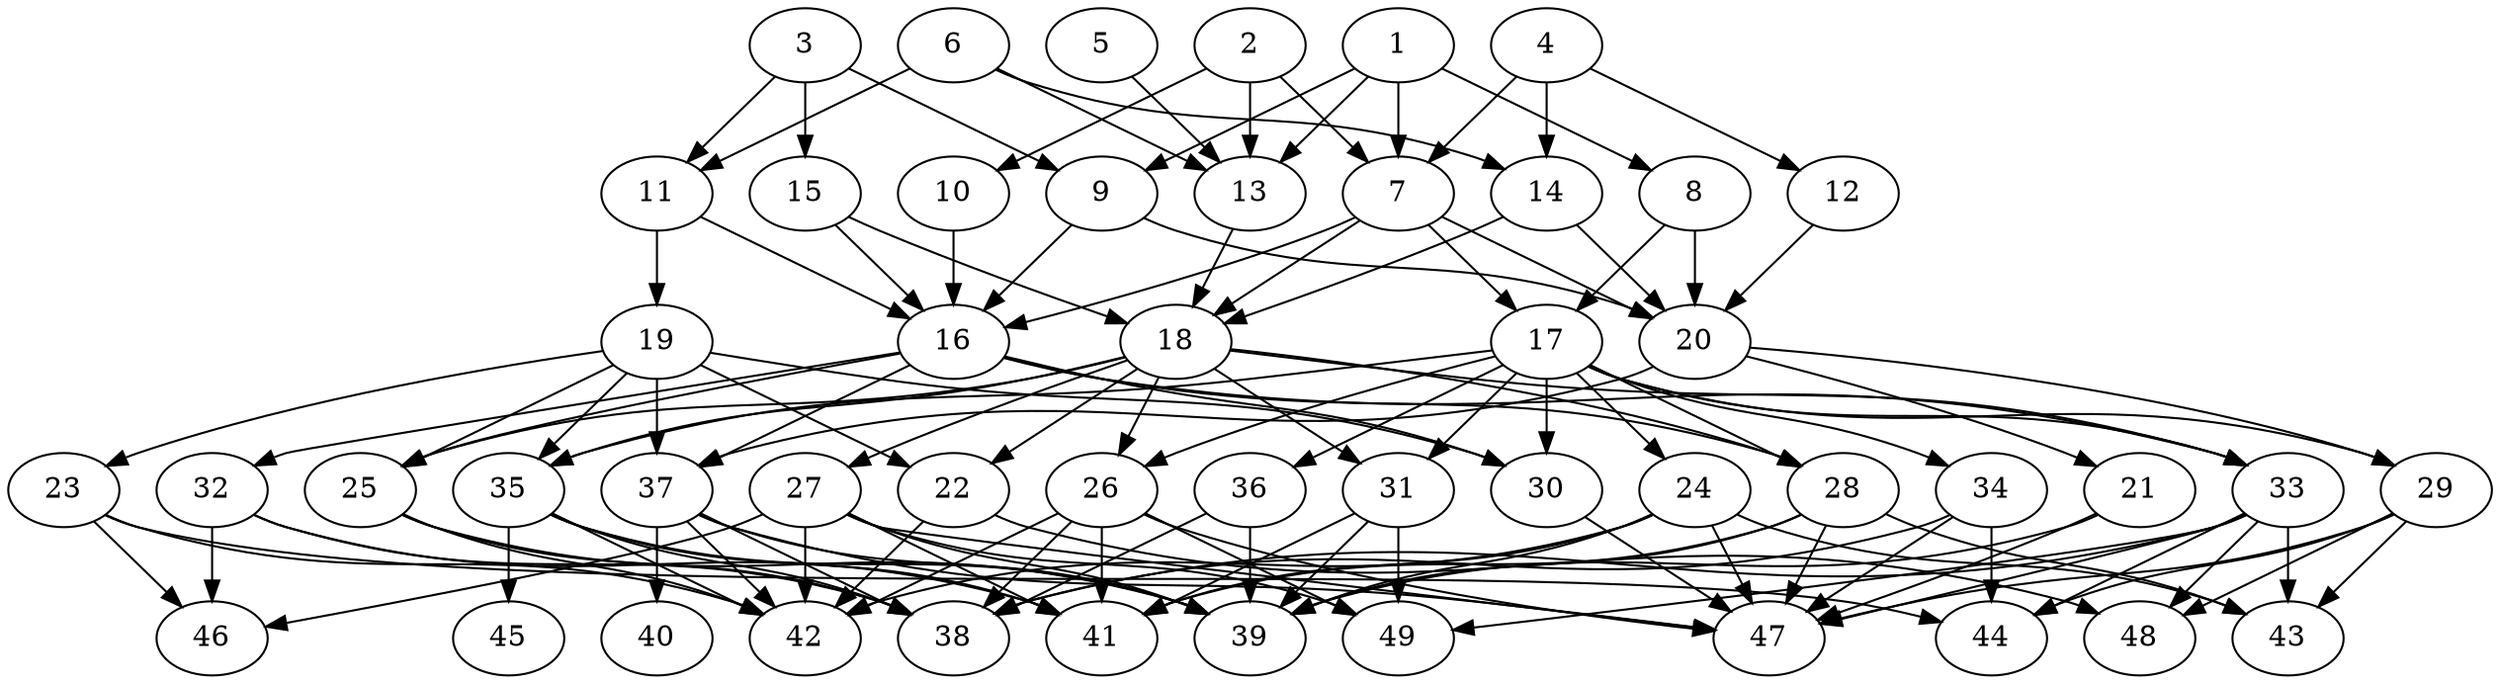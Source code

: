 // DAG (tier=3-complex, mode=compute, n=49, ccr=0.469, fat=0.715, density=0.607, regular=0.285, jump=0.253, mindata=1048576, maxdata=16777216)
// DAG automatically generated by daggen at Sun Aug 24 16:33:34 2025
// /home/ermia/Project/Environments/daggen/bin/daggen --dot --ccr 0.469 --fat 0.715 --regular 0.285 --density 0.607 --jump 0.253 --mindata 1048576 --maxdata 16777216 -n 49 
digraph G {
  1 [size="1186617345200082", alpha="0.09", expect_size="593308672600041"]
  1 -> 7 [size ="61925450842112"]
  1 -> 8 [size ="61925450842112"]
  1 -> 9 [size ="61925450842112"]
  1 -> 13 [size ="61925450842112"]
  2 [size="2841546783573495775232", alpha="0.12", expect_size="1420773391786747887616"]
  2 -> 7 [size ="1604943916040192"]
  2 -> 10 [size ="1604943916040192"]
  2 -> 13 [size ="1604943916040192"]
  3 [size="104431994972623968", alpha="0.04", expect_size="52215997486311984"]
  3 -> 9 [size ="2086451835568128"]
  3 -> 11 [size ="2086451835568128"]
  3 -> 15 [size ="2086451835568128"]
  4 [size="110404171282490112", alpha="0.12", expect_size="55202085641245056"]
  4 -> 7 [size ="1743571241664512"]
  4 -> 12 [size ="1743571241664512"]
  4 -> 14 [size ="1743571241664512"]
  5 [size="81054068088640176", alpha="0.14", expect_size="40527034044320088"]
  5 -> 13 [size ="93972617756672"]
  6 [size="1228486416805025284096", alpha="0.10", expect_size="614243208402512642048"]
  6 -> 11 [size ="917635541762048"]
  6 -> 13 [size ="917635541762048"]
  6 -> 14 [size ="917635541762048"]
  7 [size="741928635612853120", alpha="0.03", expect_size="370964317806426560"]
  7 -> 16 [size ="1916488436940800"]
  7 -> 17 [size ="1916488436940800"]
  7 -> 18 [size ="1916488436940800"]
  7 -> 20 [size ="1916488436940800"]
  8 [size="6754527279226814464", alpha="0.03", expect_size="3377263639613407232"]
  8 -> 17 [size ="28585993699328"]
  8 -> 20 [size ="28585993699328"]
  9 [size="446527984901036800", alpha="0.03", expect_size="223263992450518400"]
  9 -> 16 [size ="269969975672832"]
  9 -> 20 [size ="269969975672832"]
  10 [size="2212448870334464000000", alpha="0.14", expect_size="1106224435167232000000"]
  10 -> 16 [size ="1358330593280000"]
  11 [size="1012764327475289260032", alpha="0.09", expect_size="506382163737644630016"]
  11 -> 16 [size ="806793240379392"]
  11 -> 19 [size ="806793240379392"]
  12 [size="39919779446098456", alpha="0.05", expect_size="19959889723049228"]
  12 -> 20 [size ="47676284469248"]
  13 [size="452260442747137163264", alpha="0.01", expect_size="226130221373568581632"]
  13 -> 18 [size ="471356017737728"]
  14 [size="19467722291347344", alpha="0.06", expect_size="9733861145673672"]
  14 -> 18 [size ="435832343232512"]
  14 -> 20 [size ="435832343232512"]
  15 [size="1472455053037010944000", alpha="0.14", expect_size="736227526518505472000"]
  15 -> 16 [size ="1035423501516800"]
  15 -> 18 [size ="1035423501516800"]
  16 [size="3152676504614258", alpha="0.10", expect_size="1576338252307129"]
  16 -> 25 [size ="123244497600512"]
  16 -> 28 [size ="123244497600512"]
  16 -> 30 [size ="123244497600512"]
  16 -> 32 [size ="123244497600512"]
  16 -> 33 [size ="123244497600512"]
  16 -> 37 [size ="123244497600512"]
  17 [size="2710011099473061888", alpha="0.12", expect_size="1355005549736530944"]
  17 -> 24 [size ="1585048587337728"]
  17 -> 26 [size ="1585048587337728"]
  17 -> 28 [size ="1585048587337728"]
  17 -> 29 [size ="1585048587337728"]
  17 -> 30 [size ="1585048587337728"]
  17 -> 31 [size ="1585048587337728"]
  17 -> 33 [size ="1585048587337728"]
  17 -> 34 [size ="1585048587337728"]
  17 -> 35 [size ="1585048587337728"]
  17 -> 36 [size ="1585048587337728"]
  18 [size="8602165105044344", alpha="0.18", expect_size="4301082552522172"]
  18 -> 22 [size ="297277243523072"]
  18 -> 25 [size ="297277243523072"]
  18 -> 26 [size ="297277243523072"]
  18 -> 27 [size ="297277243523072"]
  18 -> 28 [size ="297277243523072"]
  18 -> 31 [size ="297277243523072"]
  18 -> 33 [size ="297277243523072"]
  18 -> 35 [size ="297277243523072"]
  19 [size="616840969987427401728", alpha="0.11", expect_size="308420484993713700864"]
  19 -> 22 [size ="579702884401152"]
  19 -> 23 [size ="579702884401152"]
  19 -> 25 [size ="579702884401152"]
  19 -> 30 [size ="579702884401152"]
  19 -> 35 [size ="579702884401152"]
  19 -> 37 [size ="579702884401152"]
  20 [size="476763187419059060736", alpha="0.17", expect_size="238381593709529530368"]
  20 -> 21 [size ="488230751305728"]
  20 -> 29 [size ="488230751305728"]
  20 -> 37 [size ="488230751305728"]
  21 [size="943651273254935936", alpha="0.16", expect_size="471825636627467968"]
  21 -> 39 [size ="420728318984192"]
  21 -> 47 [size ="420728318984192"]
  22 [size="372094609611582078976", alpha="0.01", expect_size="186047304805791039488"]
  22 -> 42 [size ="413865196126208"]
  22 -> 48 [size ="413865196126208"]
  23 [size="679392531514916864000", alpha="0.14", expect_size="339696265757458432000"]
  23 -> 42 [size ="618259074252800"]
  23 -> 44 [size ="618259074252800"]
  23 -> 46 [size ="618259074252800"]
  24 [size="3839435931979438080", alpha="0.15", expect_size="1919717965989719040"]
  24 -> 39 [size ="1855611503378432"]
  24 -> 41 [size ="1855611503378432"]
  24 -> 42 [size ="1855611503378432"]
  24 -> 43 [size ="1855611503378432"]
  24 -> 47 [size ="1855611503378432"]
  25 [size="30225778752998080512", alpha="0.09", expect_size="15112889376499040256"]
  25 -> 38 [size ="77626198720512"]
  25 -> 39 [size ="77626198720512"]
  25 -> 42 [size ="77626198720512"]
  26 [size="186711203263789632", alpha="0.13", expect_size="93355601631894816"]
  26 -> 38 [size ="98921451880448"]
  26 -> 41 [size ="98921451880448"]
  26 -> 42 [size ="98921451880448"]
  26 -> 47 [size ="98921451880448"]
  26 -> 49 [size ="98921451880448"]
  27 [size="3673844617448585216", alpha="0.06", expect_size="1836922308724292608"]
  27 -> 39 [size ="1672710589513728"]
  27 -> 41 [size ="1672710589513728"]
  27 -> 42 [size ="1672710589513728"]
  27 -> 46 [size ="1672710589513728"]
  27 -> 47 [size ="1672710589513728"]
  27 -> 49 [size ="1672710589513728"]
  28 [size="99691079503371696", alpha="0.09", expect_size="49845539751685848"]
  28 -> 39 [size ="37099533238272"]
  28 -> 41 [size ="37099533238272"]
  28 -> 43 [size ="37099533238272"]
  28 -> 47 [size ="37099533238272"]
  29 [size="548760315930557056", alpha="0.02", expect_size="274380157965278528"]
  29 -> 43 [size ="1266843562016768"]
  29 -> 44 [size ="1266843562016768"]
  29 -> 47 [size ="1266843562016768"]
  29 -> 48 [size ="1266843562016768"]
  30 [size="663774298555082496", alpha="0.19", expect_size="331887149277541248"]
  30 -> 47 [size ="495811561521152"]
  31 [size="4292524126736182411264", alpha="0.17", expect_size="2146262063368091205632"]
  31 -> 39 [size ="2112995069001728"]
  31 -> 41 [size ="2112995069001728"]
  31 -> 49 [size ="2112995069001728"]
  32 [size="1831414254636077056", alpha="0.14", expect_size="915707127318038528"]
  32 -> 38 [size ="777610405609472"]
  32 -> 41 [size ="777610405609472"]
  32 -> 46 [size ="777610405609472"]
  33 [size="2043116700864487936", alpha="0.14", expect_size="1021558350432243968"]
  33 -> 38 [size ="741059705438208"]
  33 -> 43 [size ="741059705438208"]
  33 -> 44 [size ="741059705438208"]
  33 -> 47 [size ="741059705438208"]
  33 -> 48 [size ="741059705438208"]
  33 -> 49 [size ="741059705438208"]
  34 [size="1237356373957139712", alpha="0.08", expect_size="618678186978569856"]
  34 -> 38 [size ="753410487877632"]
  34 -> 44 [size ="753410487877632"]
  34 -> 47 [size ="753410487877632"]
  35 [size="4184391563356668", alpha="0.05", expect_size="2092195781678334"]
  35 -> 38 [size ="111328983252992"]
  35 -> 39 [size ="111328983252992"]
  35 -> 41 [size ="111328983252992"]
  35 -> 42 [size ="111328983252992"]
  35 -> 45 [size ="111328983252992"]
  36 [size="809407479049065857024", alpha="0.05", expect_size="404703739524532928512"]
  36 -> 38 [size ="694813309534208"]
  36 -> 39 [size ="694813309534208"]
  37 [size="2909880171225218547712", alpha="0.05", expect_size="1454940085612609273856"]
  37 -> 38 [size ="1630572287885312"]
  37 -> 39 [size ="1630572287885312"]
  37 -> 40 [size ="1630572287885312"]
  37 -> 42 [size ="1630572287885312"]
  37 -> 47 [size ="1630572287885312"]
  38 [size="596134032556758528", alpha="0.06", expect_size="298067016278379264"]
  39 [size="647843337469952000000", alpha="0.01", expect_size="323921668734976000000"]
  40 [size="1893882334852558848", alpha="0.02", expect_size="946941167426279424"]
  41 [size="66139641784955728", alpha="0.05", expect_size="33069820892477864"]
  42 [size="319771028716831899648", alpha="0.11", expect_size="159885514358415949824"]
  43 [size="1582855027378287017984", alpha="0.04", expect_size="791427513689143508992"]
  44 [size="150870836178418656", alpha="0.20", expect_size="75435418089209328"]
  45 [size="1349912876092230912", alpha="0.16", expect_size="674956438046115456"]
  46 [size="671226827127395456", alpha="0.18", expect_size="335613413563697728"]
  47 [size="5665616605393049", alpha="0.17", expect_size="2832808302696524"]
  48 [size="1693432623606408", alpha="0.15", expect_size="846716311803204"]
  49 [size="36854075232844920", alpha="0.18", expect_size="18427037616422460"]
}